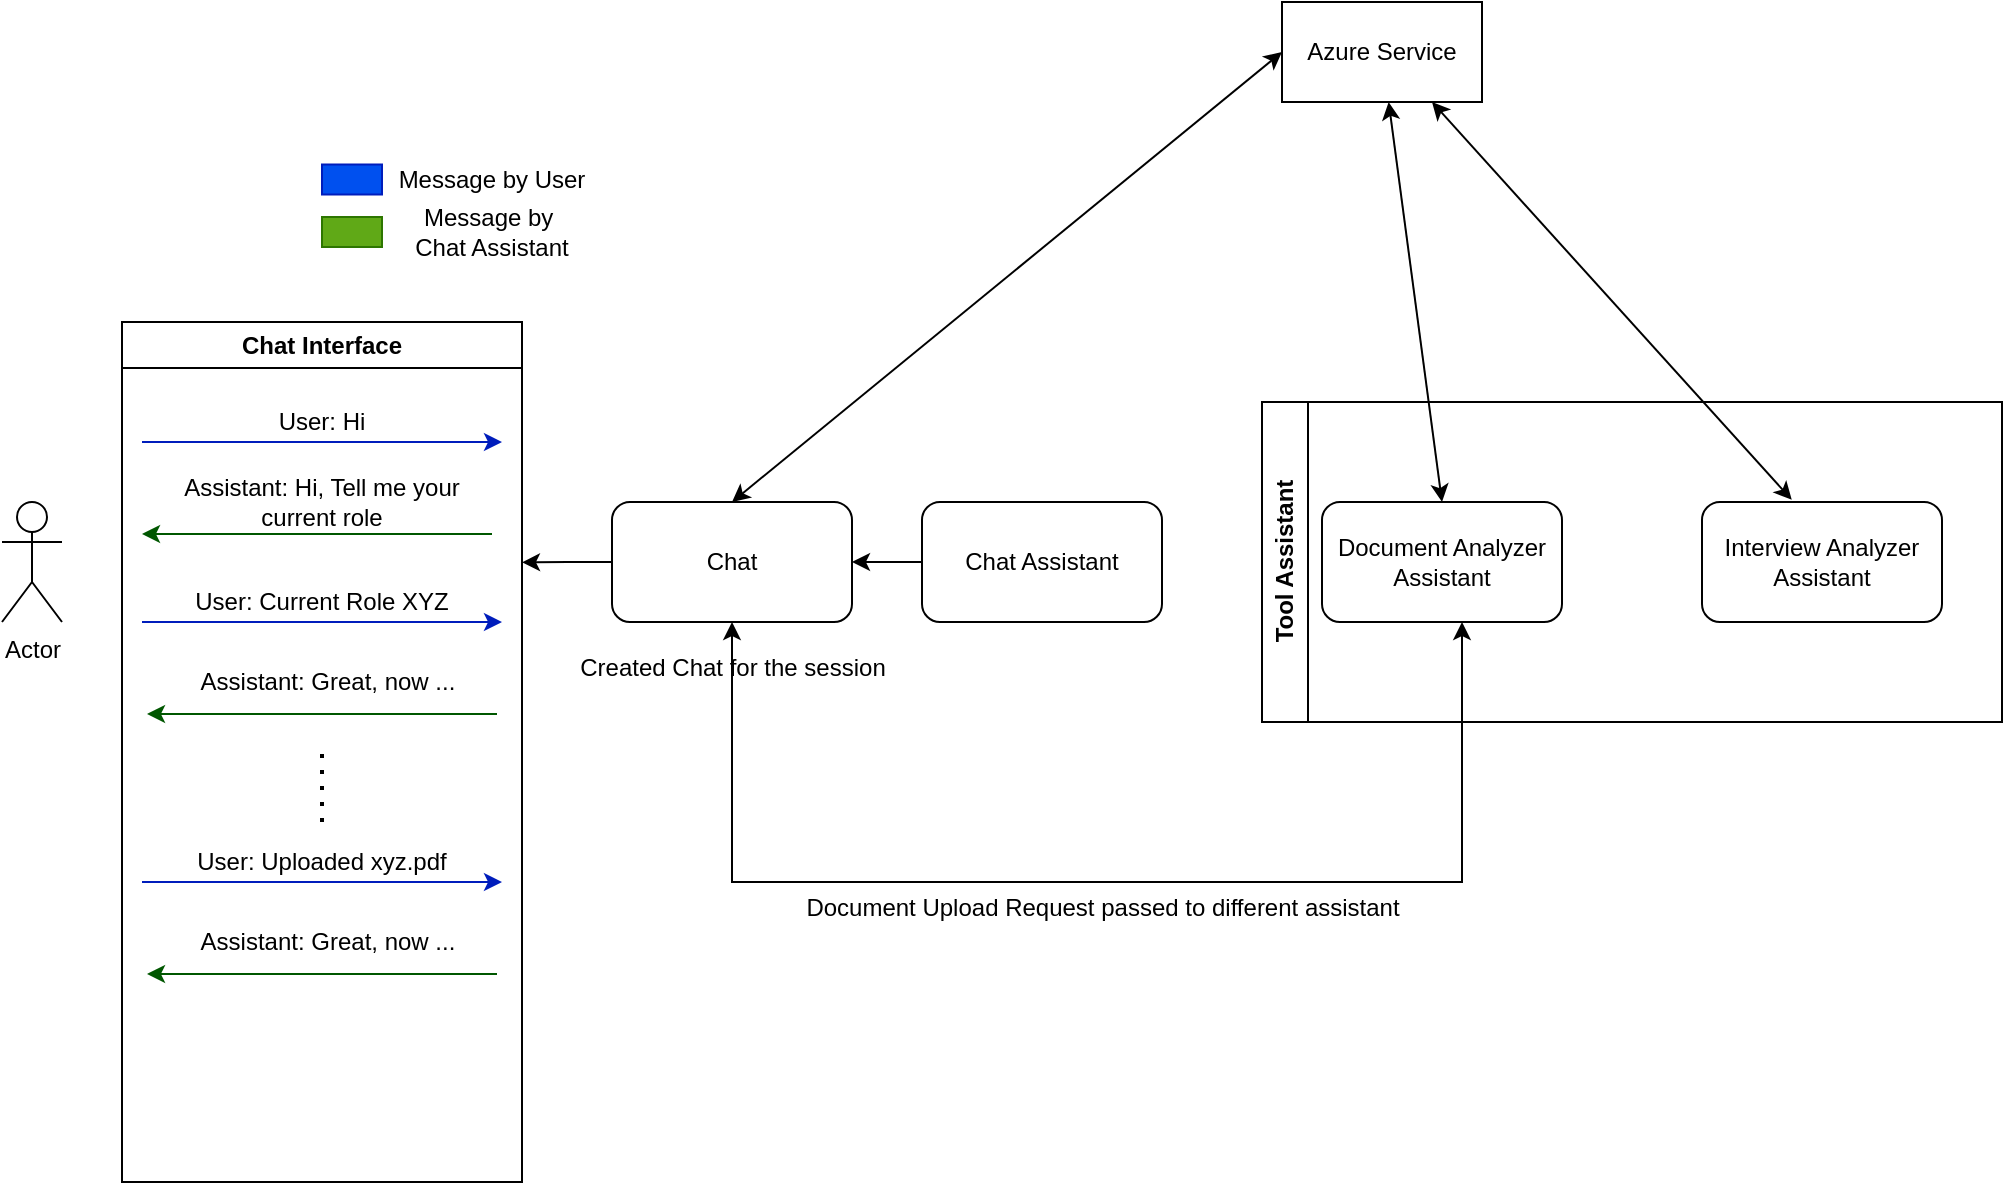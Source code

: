 <mxfile version="28.0.7">
  <diagram name="Page-1" id="rzgWoMyoIlGG3Lnn0atL">
    <mxGraphModel dx="885" dy="12599" grid="1" gridSize="10" guides="1" tooltips="1" connect="1" arrows="1" fold="1" page="1" pageScale="1" pageWidth="19200" pageHeight="12000" math="0" shadow="0">
      <root>
        <mxCell id="0" />
        <mxCell id="1" parent="0" />
        <mxCell id="pwCUguMd_g6OMjhCsnPS-4" style="edgeStyle=orthogonalEdgeStyle;rounded=0;orthogonalLoop=1;jettySize=auto;html=1;exitX=0;exitY=0.5;exitDx=0;exitDy=0;entryX=1;entryY=0.5;entryDx=0;entryDy=0;" edge="1" parent="1" source="pwCUguMd_g6OMjhCsnPS-1" target="pwCUguMd_g6OMjhCsnPS-3">
          <mxGeometry relative="1" as="geometry" />
        </mxCell>
        <mxCell id="pwCUguMd_g6OMjhCsnPS-1" value="Chat Assistant" style="rounded=1;whiteSpace=wrap;html=1;" vertex="1" parent="1">
          <mxGeometry x="650" y="220" width="120" height="60" as="geometry" />
        </mxCell>
        <mxCell id="pwCUguMd_g6OMjhCsnPS-2" value="Actor" style="shape=umlActor;verticalLabelPosition=bottom;verticalAlign=top;html=1;outlineConnect=0;" vertex="1" parent="1">
          <mxGeometry x="190" y="220" width="30" height="60" as="geometry" />
        </mxCell>
        <mxCell id="pwCUguMd_g6OMjhCsnPS-32" style="rounded=0;orthogonalLoop=1;jettySize=auto;html=1;exitX=0.5;exitY=0;exitDx=0;exitDy=0;entryX=0;entryY=0.5;entryDx=0;entryDy=0;startArrow=classic;startFill=1;" edge="1" parent="1" source="pwCUguMd_g6OMjhCsnPS-3" target="pwCUguMd_g6OMjhCsnPS-34">
          <mxGeometry relative="1" as="geometry">
            <mxPoint x="870" y="70" as="targetPoint" />
          </mxGeometry>
        </mxCell>
        <mxCell id="pwCUguMd_g6OMjhCsnPS-36" style="edgeStyle=orthogonalEdgeStyle;rounded=0;orthogonalLoop=1;jettySize=auto;html=1;exitX=0;exitY=0.5;exitDx=0;exitDy=0;" edge="1" parent="1" source="pwCUguMd_g6OMjhCsnPS-3">
          <mxGeometry relative="1" as="geometry">
            <mxPoint x="450" y="250.167" as="targetPoint" />
          </mxGeometry>
        </mxCell>
        <mxCell id="pwCUguMd_g6OMjhCsnPS-41" style="edgeStyle=orthogonalEdgeStyle;rounded=0;orthogonalLoop=1;jettySize=auto;html=1;exitX=0.5;exitY=1;exitDx=0;exitDy=0;startArrow=classic;startFill=1;" edge="1" parent="1" source="pwCUguMd_g6OMjhCsnPS-3">
          <mxGeometry relative="1" as="geometry">
            <mxPoint x="920" y="280" as="targetPoint" />
            <Array as="points">
              <mxPoint x="555" y="410" />
              <mxPoint x="920" y="410" />
            </Array>
          </mxGeometry>
        </mxCell>
        <mxCell id="pwCUguMd_g6OMjhCsnPS-3" value="Chat" style="rounded=1;whiteSpace=wrap;html=1;" vertex="1" parent="1">
          <mxGeometry x="495" y="220" width="120" height="60" as="geometry" />
        </mxCell>
        <mxCell id="pwCUguMd_g6OMjhCsnPS-5" value="Created Chat for the session&lt;div&gt;&lt;br&gt;&lt;/div&gt;" style="text;html=1;align=center;verticalAlign=middle;resizable=0;points=[];autosize=1;strokeColor=none;fillColor=none;" vertex="1" parent="1">
          <mxGeometry x="465" y="290" width="180" height="40" as="geometry" />
        </mxCell>
        <mxCell id="pwCUguMd_g6OMjhCsnPS-6" value="Chat Interface" style="swimlane;whiteSpace=wrap;html=1;" vertex="1" parent="1">
          <mxGeometry x="250" y="130" width="200" height="430" as="geometry" />
        </mxCell>
        <mxCell id="pwCUguMd_g6OMjhCsnPS-11" value="" style="endArrow=classic;html=1;rounded=0;fillColor=#008a00;strokeColor=#005700;" edge="1" parent="pwCUguMd_g6OMjhCsnPS-6">
          <mxGeometry width="50" height="50" relative="1" as="geometry">
            <mxPoint x="185" y="106" as="sourcePoint" />
            <mxPoint x="10" y="106" as="targetPoint" />
            <Array as="points">
              <mxPoint x="105" y="106" />
            </Array>
          </mxGeometry>
        </mxCell>
        <mxCell id="pwCUguMd_g6OMjhCsnPS-12" value="User: Hi" style="text;html=1;align=center;verticalAlign=middle;whiteSpace=wrap;rounded=0;" vertex="1" parent="pwCUguMd_g6OMjhCsnPS-6">
          <mxGeometry x="20" y="40" width="160" height="20" as="geometry" />
        </mxCell>
        <mxCell id="pwCUguMd_g6OMjhCsnPS-13" value="Assistant: Hi, Tell me your current role" style="text;html=1;align=center;verticalAlign=middle;whiteSpace=wrap;rounded=0;" vertex="1" parent="pwCUguMd_g6OMjhCsnPS-6">
          <mxGeometry x="20" y="80" width="160" height="20" as="geometry" />
        </mxCell>
        <mxCell id="pwCUguMd_g6OMjhCsnPS-14" value="User: Current Role XYZ" style="text;html=1;align=center;verticalAlign=middle;whiteSpace=wrap;rounded=0;" vertex="1" parent="pwCUguMd_g6OMjhCsnPS-6">
          <mxGeometry x="20" y="130" width="160" height="20" as="geometry" />
        </mxCell>
        <mxCell id="pwCUguMd_g6OMjhCsnPS-15" value="" style="endArrow=classic;html=1;rounded=0;fillColor=#0050ef;strokeColor=#001DBC;" edge="1" parent="pwCUguMd_g6OMjhCsnPS-6">
          <mxGeometry width="50" height="50" relative="1" as="geometry">
            <mxPoint x="10" y="150" as="sourcePoint" />
            <mxPoint x="190" y="150" as="targetPoint" />
          </mxGeometry>
        </mxCell>
        <mxCell id="pwCUguMd_g6OMjhCsnPS-16" value="" style="endArrow=classic;html=1;rounded=0;fillColor=#008a00;strokeColor=#005700;" edge="1" parent="pwCUguMd_g6OMjhCsnPS-6">
          <mxGeometry width="50" height="50" relative="1" as="geometry">
            <mxPoint x="187.5" y="196" as="sourcePoint" />
            <mxPoint x="12.5" y="196" as="targetPoint" />
            <Array as="points">
              <mxPoint x="107.5" y="196" />
            </Array>
          </mxGeometry>
        </mxCell>
        <mxCell id="pwCUguMd_g6OMjhCsnPS-17" value="Assistant: Great, now ..." style="text;html=1;align=center;verticalAlign=middle;whiteSpace=wrap;rounded=0;" vertex="1" parent="pwCUguMd_g6OMjhCsnPS-6">
          <mxGeometry x="22.5" y="170" width="160" height="20" as="geometry" />
        </mxCell>
        <mxCell id="pwCUguMd_g6OMjhCsnPS-19" value="User: Uploaded xyz.pdf" style="text;html=1;align=center;verticalAlign=middle;whiteSpace=wrap;rounded=0;" vertex="1" parent="pwCUguMd_g6OMjhCsnPS-6">
          <mxGeometry x="20" y="260" width="160" height="20" as="geometry" />
        </mxCell>
        <mxCell id="pwCUguMd_g6OMjhCsnPS-20" value="" style="endArrow=classic;html=1;rounded=0;fillColor=#0050ef;strokeColor=#001DBC;" edge="1" parent="pwCUguMd_g6OMjhCsnPS-6">
          <mxGeometry width="50" height="50" relative="1" as="geometry">
            <mxPoint x="10" y="280" as="sourcePoint" />
            <mxPoint x="190" y="280" as="targetPoint" />
          </mxGeometry>
        </mxCell>
        <mxCell id="pwCUguMd_g6OMjhCsnPS-21" value="" style="endArrow=classic;html=1;rounded=0;fillColor=#008a00;strokeColor=#005700;" edge="1" parent="pwCUguMd_g6OMjhCsnPS-6">
          <mxGeometry width="50" height="50" relative="1" as="geometry">
            <mxPoint x="187.5" y="326" as="sourcePoint" />
            <mxPoint x="12.5" y="326" as="targetPoint" />
            <Array as="points">
              <mxPoint x="107.5" y="326" />
            </Array>
          </mxGeometry>
        </mxCell>
        <mxCell id="pwCUguMd_g6OMjhCsnPS-22" value="Assistant: Great, now ..." style="text;html=1;align=center;verticalAlign=middle;whiteSpace=wrap;rounded=0;" vertex="1" parent="pwCUguMd_g6OMjhCsnPS-6">
          <mxGeometry x="22.5" y="300" width="160" height="20" as="geometry" />
        </mxCell>
        <mxCell id="pwCUguMd_g6OMjhCsnPS-9" value="Message by User" style="text;html=1;align=center;verticalAlign=middle;whiteSpace=wrap;rounded=0;" vertex="1" parent="1">
          <mxGeometry x="360" y="40" width="150" height="37.5" as="geometry" />
        </mxCell>
        <mxCell id="pwCUguMd_g6OMjhCsnPS-10" value="" style="endArrow=classic;html=1;rounded=0;fillColor=#0050ef;strokeColor=#001DBC;" edge="1" parent="1">
          <mxGeometry width="50" height="50" relative="1" as="geometry">
            <mxPoint x="260" y="190" as="sourcePoint" />
            <mxPoint x="440" y="190" as="targetPoint" />
          </mxGeometry>
        </mxCell>
        <mxCell id="pwCUguMd_g6OMjhCsnPS-18" value="" style="endArrow=none;dashed=1;html=1;dashPattern=1 3;strokeWidth=2;rounded=0;" edge="1" parent="1">
          <mxGeometry width="50" height="50" relative="1" as="geometry">
            <mxPoint x="350" y="380" as="sourcePoint" />
            <mxPoint x="350" y="340" as="targetPoint" />
          </mxGeometry>
        </mxCell>
        <mxCell id="pwCUguMd_g6OMjhCsnPS-38" style="rounded=0;orthogonalLoop=1;jettySize=auto;html=1;exitX=0.5;exitY=0;exitDx=0;exitDy=0;startArrow=classic;startFill=1;" edge="1" parent="1" source="pwCUguMd_g6OMjhCsnPS-23" target="pwCUguMd_g6OMjhCsnPS-34">
          <mxGeometry relative="1" as="geometry" />
        </mxCell>
        <mxCell id="pwCUguMd_g6OMjhCsnPS-23" value="Document Analyzer&lt;div&gt;Assistant&lt;/div&gt;" style="rounded=1;whiteSpace=wrap;html=1;" vertex="1" parent="1">
          <mxGeometry x="850" y="220" width="120" height="60" as="geometry" />
        </mxCell>
        <mxCell id="pwCUguMd_g6OMjhCsnPS-24" value="Interview Analyzer&lt;div&gt;Assistant&lt;/div&gt;" style="rounded=1;whiteSpace=wrap;html=1;" vertex="1" parent="1">
          <mxGeometry x="1040" y="220" width="120" height="60" as="geometry" />
        </mxCell>
        <mxCell id="pwCUguMd_g6OMjhCsnPS-25" value="Tool Assistant" style="swimlane;horizontal=0;whiteSpace=wrap;html=1;" vertex="1" parent="1">
          <mxGeometry x="820" y="170" width="370" height="160" as="geometry" />
        </mxCell>
        <mxCell id="pwCUguMd_g6OMjhCsnPS-26" value="" style="rounded=0;whiteSpace=wrap;html=1;fillColor=#0050ef;fontColor=#ffffff;strokeColor=#001DBC;" vertex="1" parent="1">
          <mxGeometry x="350" y="51.25" width="30" height="15" as="geometry" />
        </mxCell>
        <mxCell id="pwCUguMd_g6OMjhCsnPS-28" value="Message by&amp;nbsp;&lt;div&gt;Chat Assistant&lt;/div&gt;" style="text;html=1;align=center;verticalAlign=middle;whiteSpace=wrap;rounded=0;" vertex="1" parent="1">
          <mxGeometry x="360" y="70" width="150" height="30" as="geometry" />
        </mxCell>
        <mxCell id="pwCUguMd_g6OMjhCsnPS-29" value="" style="rounded=0;whiteSpace=wrap;html=1;fillColor=#60a917;fontColor=#ffffff;strokeColor=#2D7600;" vertex="1" parent="1">
          <mxGeometry x="350" y="77.5" width="30" height="15" as="geometry" />
        </mxCell>
        <mxCell id="pwCUguMd_g6OMjhCsnPS-34" value="Azure Service" style="html=1;dashed=0;whiteSpace=wrap;" vertex="1" parent="1">
          <mxGeometry x="830" y="-30" width="100" height="50" as="geometry" />
        </mxCell>
        <mxCell id="pwCUguMd_g6OMjhCsnPS-40" style="rounded=0;orthogonalLoop=1;jettySize=auto;html=1;exitX=0.374;exitY=-0.018;exitDx=0;exitDy=0;startArrow=classic;startFill=1;entryX=0.75;entryY=1;entryDx=0;entryDy=0;exitPerimeter=0;" edge="1" parent="1" source="pwCUguMd_g6OMjhCsnPS-24" target="pwCUguMd_g6OMjhCsnPS-34">
          <mxGeometry relative="1" as="geometry">
            <mxPoint x="1027" y="240" as="sourcePoint" />
            <mxPoint x="1000" y="40" as="targetPoint" />
          </mxGeometry>
        </mxCell>
        <mxCell id="pwCUguMd_g6OMjhCsnPS-42" value="Document Upload Request passed to different assistant" style="text;html=1;align=center;verticalAlign=middle;resizable=0;points=[];autosize=1;strokeColor=none;fillColor=none;" vertex="1" parent="1">
          <mxGeometry x="580" y="408" width="320" height="30" as="geometry" />
        </mxCell>
      </root>
    </mxGraphModel>
  </diagram>
</mxfile>

